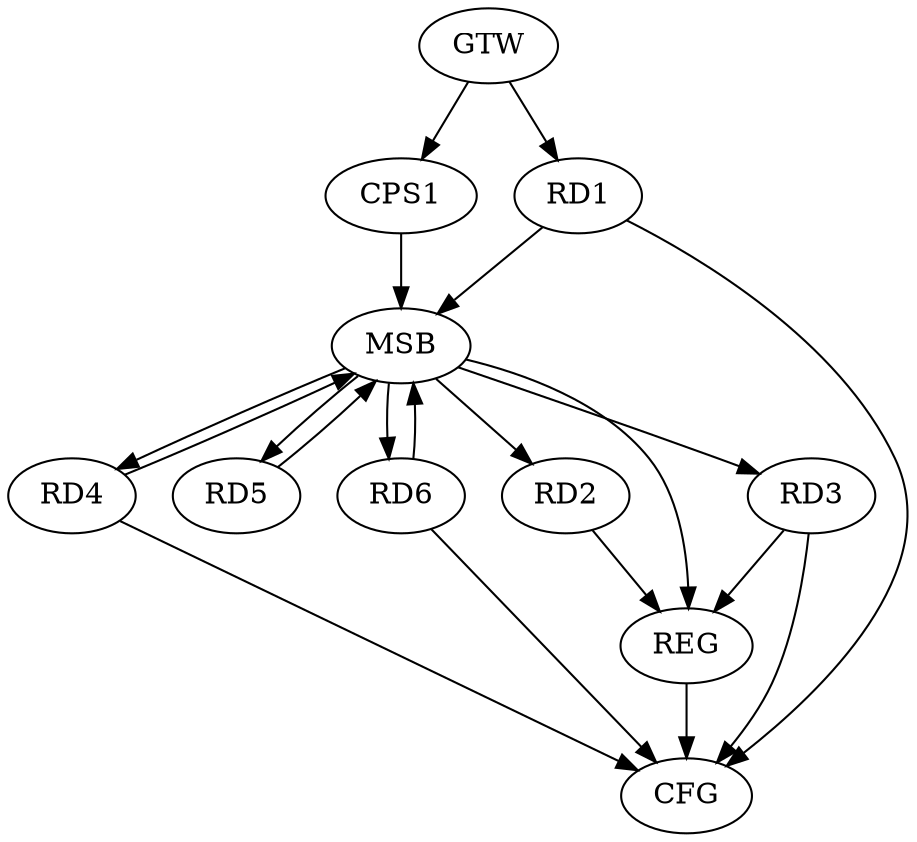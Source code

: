 strict digraph G {
  RD1 [ label="RD1" ];
  RD2 [ label="RD2" ];
  RD3 [ label="RD3" ];
  RD4 [ label="RD4" ];
  RD5 [ label="RD5" ];
  RD6 [ label="RD6" ];
  CPS1 [ label="CPS1" ];
  GTW [ label="GTW" ];
  REG [ label="REG" ];
  MSB [ label="MSB" ];
  CFG [ label="CFG" ];
  GTW -> RD1;
  GTW -> CPS1;
  RD2 -> REG;
  RD3 -> REG;
  RD1 -> MSB;
  MSB -> RD5;
  MSB -> REG;
  RD4 -> MSB;
  RD5 -> MSB;
  MSB -> RD6;
  RD6 -> MSB;
  CPS1 -> MSB;
  MSB -> RD2;
  MSB -> RD3;
  MSB -> RD4;
  RD6 -> CFG;
  RD4 -> CFG;
  RD3 -> CFG;
  RD1 -> CFG;
  REG -> CFG;
}
